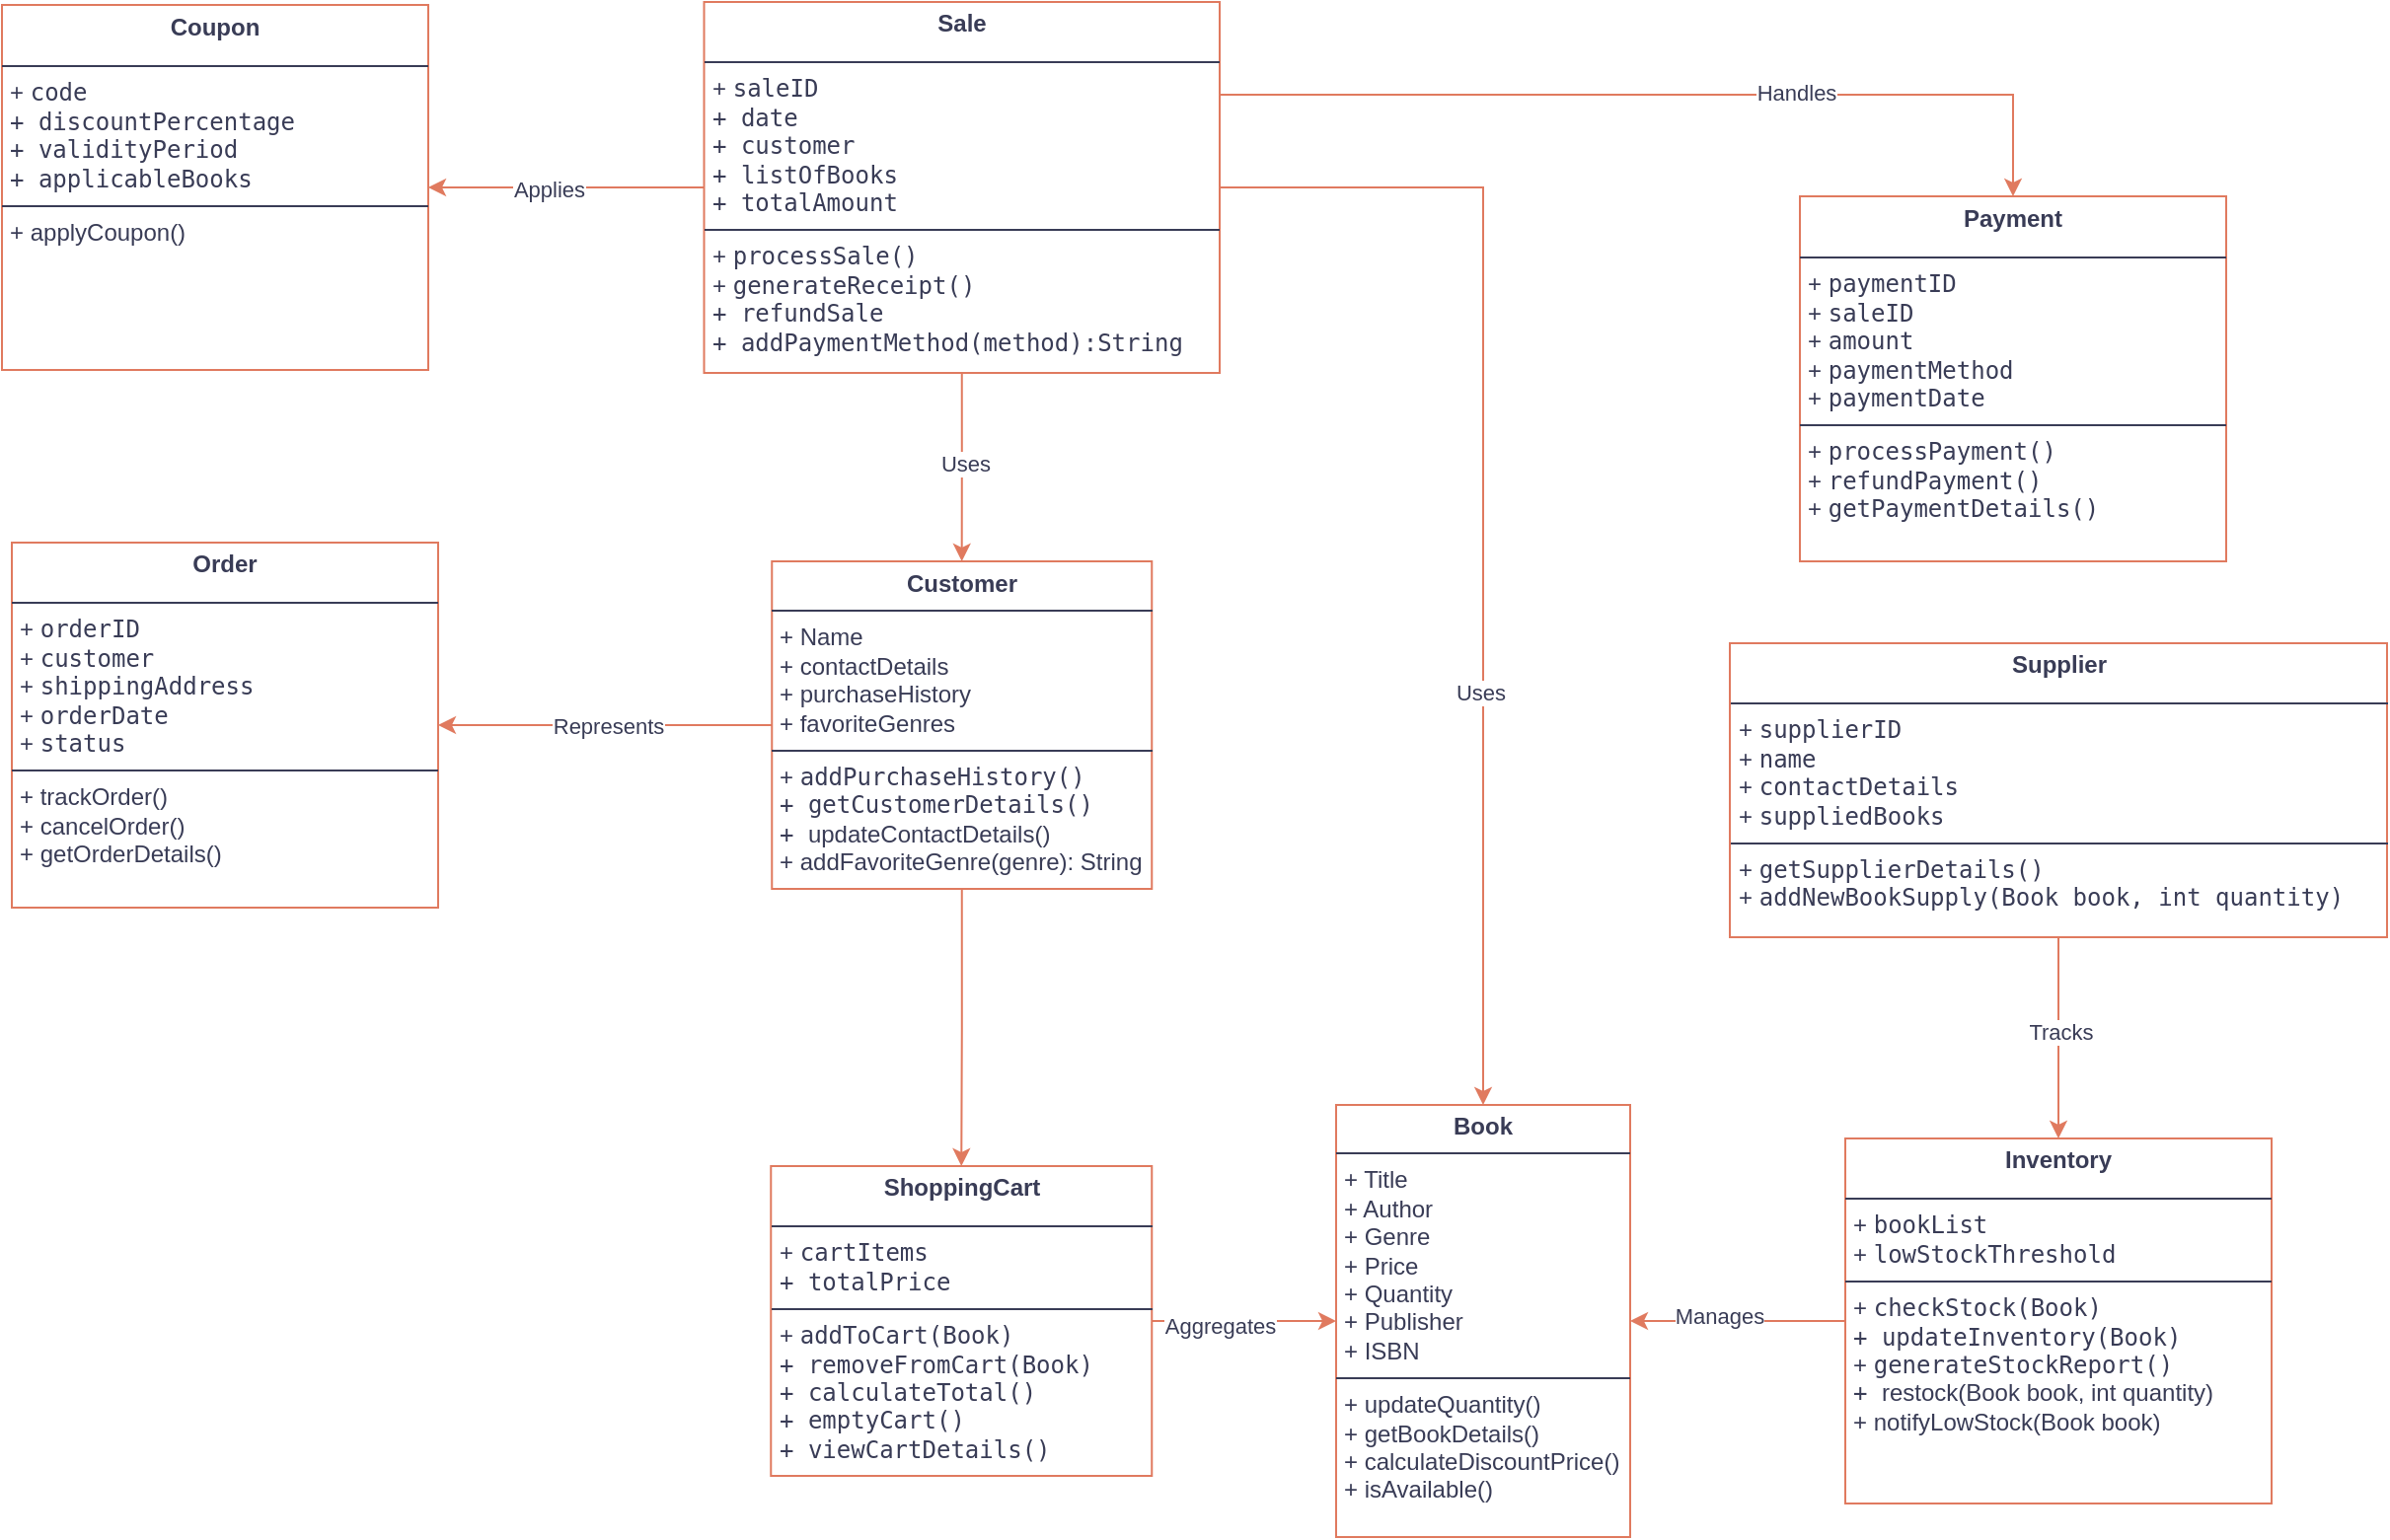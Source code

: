 <mxfile version="24.8.2">
  <diagram name="Page-1" id="L_e1-wKOcL9YrlfcKOpG">
    <mxGraphModel dx="892" dy="965" grid="0" gridSize="10" guides="1" tooltips="1" connect="1" arrows="1" fold="1" page="0" pageScale="1" pageWidth="850" pageHeight="1100" background="none" math="0" shadow="0">
      <root>
        <mxCell id="0" />
        <mxCell id="1" parent="0" />
        <mxCell id="nUKZYNAvWzwiA_oucJG--6" value="&lt;p style=&quot;margin:0px;margin-top:4px;text-align:center;&quot;&gt;&lt;b&gt;Book&lt;/b&gt;&lt;/p&gt;&lt;hr size=&quot;1&quot; style=&quot;border-style:solid;&quot;&gt;&lt;p style=&quot;margin:0px;margin-left:4px;&quot;&gt;+ Title&lt;br&gt;+ Author&lt;/p&gt;&lt;p style=&quot;margin:0px;margin-left:4px;&quot;&gt;+ Genre&lt;/p&gt;&lt;p style=&quot;margin:0px;margin-left:4px;&quot;&gt;+ Price&lt;/p&gt;&lt;p style=&quot;margin:0px;margin-left:4px;&quot;&gt;+ Quantity&lt;/p&gt;&lt;p style=&quot;margin:0px;margin-left:4px;&quot;&gt;+ Publisher&lt;/p&gt;&lt;p style=&quot;margin:0px;margin-left:4px;&quot;&gt;+ ISBN&lt;/p&gt;&lt;hr size=&quot;1&quot; style=&quot;border-style:solid;&quot;&gt;&lt;p style=&quot;margin:0px;margin-left:4px;&quot;&gt;+ updateQuantity()&lt;br&gt;+ getBookDetails()&lt;/p&gt;&lt;p style=&quot;margin:0px;margin-left:4px;&quot;&gt;+&amp;nbsp;&lt;span style=&quot;background-color: initial;&quot;&gt;calculateDiscountPrice()&lt;/span&gt;&lt;/p&gt;&lt;p style=&quot;margin:0px;margin-left:4px;&quot;&gt;&lt;span style=&quot;background-color: initial;&quot;&gt;+&amp;nbsp;&lt;/span&gt;&lt;span style=&quot;background-color: initial;&quot;&gt;isAvailable()&lt;/span&gt;&lt;/p&gt;" style="verticalAlign=top;align=left;overflow=fill;html=1;whiteSpace=wrap;fillColor=none;fontColor=#393C56;strokeColor=#E07A5F;labelBackgroundColor=none;fontFamily=Helvetica;rounded=0;" vertex="1" parent="1">
          <mxGeometry x="816" y="381" width="149" height="219" as="geometry" />
        </mxCell>
        <mxCell id="nUKZYNAvWzwiA_oucJG--23" style="edgeStyle=orthogonalEdgeStyle;rounded=0;orthogonalLoop=1;jettySize=auto;html=1;exitX=0.5;exitY=1;exitDx=0;exitDy=0;entryX=0.5;entryY=0;entryDx=0;entryDy=0;strokeColor=#E07A5F;fontColor=default;fontFamily=Helvetica;labelBackgroundColor=none;" edge="1" parent="1" source="nUKZYNAvWzwiA_oucJG--8" target="nUKZYNAvWzwiA_oucJG--10">
          <mxGeometry relative="1" as="geometry" />
        </mxCell>
        <mxCell id="nUKZYNAvWzwiA_oucJG--31" value="" style="edgeLabel;html=1;align=center;verticalAlign=middle;resizable=0;points=[];strokeColor=#E07A5F;fontColor=#393C56;fillColor=#F2CC8F;fontFamily=Helvetica;rounded=0;labelBackgroundColor=none;" vertex="1" connectable="0" parent="nUKZYNAvWzwiA_oucJG--23">
          <mxGeometry x="-0.066" y="-1" relative="1" as="geometry">
            <mxPoint as="offset" />
          </mxGeometry>
        </mxCell>
        <mxCell id="nUKZYNAvWzwiA_oucJG--48" value="" style="edgeStyle=orthogonalEdgeStyle;rounded=0;orthogonalLoop=1;jettySize=auto;html=1;exitX=0;exitY=0.5;exitDx=0;exitDy=0;entryX=1;entryY=0.5;entryDx=0;entryDy=0;strokeColor=#E07A5F;fontColor=default;fillColor=#F2CC8F;labelBackgroundColor=none;" edge="1" parent="1" source="nUKZYNAvWzwiA_oucJG--8" target="nUKZYNAvWzwiA_oucJG--46">
          <mxGeometry relative="1" as="geometry" />
        </mxCell>
        <mxCell id="nUKZYNAvWzwiA_oucJG--64" value="Represents" style="edgeLabel;html=1;align=center;verticalAlign=middle;resizable=0;points=[];strokeColor=#E07A5F;fontColor=#393C56;fillColor=#F2CC8F;" vertex="1" connectable="0" parent="nUKZYNAvWzwiA_oucJG--48">
          <mxGeometry x="-0.014" relative="1" as="geometry">
            <mxPoint as="offset" />
          </mxGeometry>
        </mxCell>
        <mxCell id="nUKZYNAvWzwiA_oucJG--8" value="&lt;p style=&quot;margin:0px;margin-top:4px;text-align:center;&quot;&gt;&lt;b&gt;Customer&lt;/b&gt;&lt;/p&gt;&lt;hr size=&quot;1&quot; style=&quot;border-style:solid;&quot;&gt;&lt;p style=&quot;margin:0px;margin-left:4px;&quot;&gt;+ Name&lt;br&gt;+ contactDetails&lt;/p&gt;&lt;p style=&quot;margin:0px;margin-left:4px;&quot;&gt;+ purchaseHistory&lt;/p&gt;&lt;p style=&quot;margin:0px;margin-left:4px;&quot;&gt;+ favoriteGenres&lt;/p&gt;&lt;hr size=&quot;1&quot; style=&quot;border-style:solid;&quot;&gt;&lt;p style=&quot;margin:0px;margin-left:4px;&quot;&gt;+&amp;nbsp;&lt;code style=&quot;background-color: initial;&quot;&gt;addPurchaseHistory()&lt;/code&gt;&lt;/p&gt;&lt;p style=&quot;margin:0px;margin-left:4px;&quot;&gt;&lt;code style=&quot;background-color: initial;&quot;&gt;&lt;font&gt;+&amp;nbsp;&lt;/font&gt;getCustomerDetails()&lt;/code&gt;&lt;br&gt;&lt;/p&gt;&lt;p style=&quot;margin:0px;margin-left:4px;&quot;&gt;&lt;code style=&quot;background-color: initial;&quot;&gt;+&amp;nbsp;&lt;/code&gt;&lt;span style=&quot;background-color: initial;&quot;&gt;updateContactDetails()&lt;/span&gt;&lt;/p&gt;&lt;p style=&quot;margin:0px;margin-left:4px;&quot;&gt;&lt;span style=&quot;background-color: initial;&quot;&gt;+&amp;nbsp;&lt;/span&gt;&lt;span style=&quot;background-color: initial;&quot;&gt;addFavoriteGenre(genre): String&lt;/span&gt;&lt;/p&gt;" style="verticalAlign=top;align=left;overflow=fill;html=1;whiteSpace=wrap;fillColor=none;fontColor=#393C56;strokeColor=#E07A5F;labelBackgroundColor=none;fontFamily=Helvetica;rounded=0;" vertex="1" parent="1">
          <mxGeometry x="530.13" y="105.5" width="192.5" height="166" as="geometry" />
        </mxCell>
        <mxCell id="nUKZYNAvWzwiA_oucJG--24" style="edgeStyle=orthogonalEdgeStyle;rounded=0;orthogonalLoop=1;jettySize=auto;html=1;exitX=1;exitY=0.5;exitDx=0;exitDy=0;strokeColor=#E07A5F;fontColor=default;fontFamily=Helvetica;labelBackgroundColor=none;entryX=0;entryY=0.5;entryDx=0;entryDy=0;" edge="1" parent="1" source="nUKZYNAvWzwiA_oucJG--10" target="nUKZYNAvWzwiA_oucJG--6">
          <mxGeometry relative="1" as="geometry">
            <mxPoint x="868" y="496" as="targetPoint" />
          </mxGeometry>
        </mxCell>
        <mxCell id="nUKZYNAvWzwiA_oucJG--32" value="" style="edgeLabel;html=1;align=center;verticalAlign=middle;resizable=0;points=[];strokeColor=#E07A5F;fontColor=#393C56;fillColor=#F2CC8F;fontFamily=Helvetica;rounded=0;labelBackgroundColor=none;" vertex="1" connectable="0" parent="nUKZYNAvWzwiA_oucJG--24">
          <mxGeometry x="-0.289" y="1" relative="1" as="geometry">
            <mxPoint as="offset" />
          </mxGeometry>
        </mxCell>
        <mxCell id="nUKZYNAvWzwiA_oucJG--39" value="" style="edgeLabel;html=1;align=center;verticalAlign=middle;resizable=0;points=[];strokeColor=#E07A5F;fontColor=#393C56;fillColor=#F2CC8F;labelBackgroundColor=none;" vertex="1" connectable="0" parent="nUKZYNAvWzwiA_oucJG--24">
          <mxGeometry x="0.019" y="1" relative="1" as="geometry">
            <mxPoint as="offset" />
          </mxGeometry>
        </mxCell>
        <mxCell id="nUKZYNAvWzwiA_oucJG--67" value="Aggregates" style="edgeLabel;html=1;align=center;verticalAlign=middle;resizable=0;points=[];strokeColor=#E07A5F;fontColor=#393C56;fillColor=#F2CC8F;" vertex="1" connectable="0" parent="nUKZYNAvWzwiA_oucJG--24">
          <mxGeometry x="-0.261" y="-2" relative="1" as="geometry">
            <mxPoint as="offset" />
          </mxGeometry>
        </mxCell>
        <mxCell id="nUKZYNAvWzwiA_oucJG--10" value="&lt;p style=&quot;margin:0px;margin-top:4px;text-align:center;&quot;&gt;&lt;strong style=&quot;background-color: initial; text-align: left;&quot;&gt;ShoppingCart&lt;/strong&gt;&lt;/p&gt;&lt;ul&gt;&lt;/ul&gt;&lt;hr size=&quot;1&quot; style=&quot;border-style:solid;&quot;&gt;&lt;p style=&quot;margin:0px;margin-left:4px;&quot;&gt;+&amp;nbsp;&lt;code&gt;cartItems&lt;font&gt;&amp;nbsp;&lt;/font&gt;&lt;/code&gt;&lt;/p&gt;&lt;p style=&quot;margin:0px;margin-left:4px;&quot;&gt;&lt;code&gt;&lt;font&gt;+&amp;nbsp;&lt;/font&gt;&lt;/code&gt;&lt;code&gt;totalPrice&lt;/code&gt;&lt;br&gt;&lt;/p&gt;&lt;hr size=&quot;1&quot; style=&quot;border-style:solid;&quot;&gt;&lt;p style=&quot;margin:0px;margin-left:4px;&quot;&gt;+&amp;nbsp;&lt;code style=&quot;background-color: initial;&quot;&gt;addToCart(Book)&lt;/code&gt;&lt;/p&gt;&lt;p style=&quot;margin:0px;margin-left:4px;&quot;&gt;&lt;code style=&quot;background-color: initial;&quot;&gt;&lt;font&gt;+&amp;nbsp;&lt;/font&gt;removeFromCart(Book)&lt;/code&gt;&lt;/p&gt;&lt;p style=&quot;margin:0px;margin-left:4px;&quot;&gt;&lt;code style=&quot;background-color: initial;&quot;&gt;+ calculateTotal()&lt;/code&gt;&lt;/p&gt;&lt;p style=&quot;margin:0px;margin-left:4px;&quot;&gt;&lt;code style=&quot;background-color: initial;&quot;&gt;+ emptyCart()&lt;/code&gt;&lt;/p&gt;&lt;p style=&quot;margin:0px;margin-left:4px;&quot;&gt;&lt;font face=&quot;monospace&quot;&gt;+ viewCartDetails()&lt;/font&gt;&lt;/p&gt;" style="verticalAlign=top;align=left;overflow=fill;html=1;whiteSpace=wrap;fillColor=none;fontColor=#393C56;strokeColor=#E07A5F;labelBackgroundColor=none;fontFamily=Helvetica;rounded=0;" vertex="1" parent="1">
          <mxGeometry x="529.63" y="412" width="193" height="157" as="geometry" />
        </mxCell>
        <mxCell id="nUKZYNAvWzwiA_oucJG--35" style="edgeStyle=orthogonalEdgeStyle;rounded=0;orthogonalLoop=1;jettySize=auto;html=1;exitX=1;exitY=0.5;exitDx=0;exitDy=0;strokeColor=#E07A5F;fontColor=default;fillColor=#F2CC8F;labelBackgroundColor=none;" edge="1" parent="1" source="nUKZYNAvWzwiA_oucJG--12" target="nUKZYNAvWzwiA_oucJG--6">
          <mxGeometry relative="1" as="geometry" />
        </mxCell>
        <mxCell id="nUKZYNAvWzwiA_oucJG--36" value="" style="edgeLabel;html=1;align=center;verticalAlign=middle;resizable=0;points=[];strokeColor=#E07A5F;fontColor=#393C56;fillColor=#F2CC8F;labelBackgroundColor=none;" vertex="1" connectable="0" parent="nUKZYNAvWzwiA_oucJG--35">
          <mxGeometry x="0.315" y="3" relative="1" as="geometry">
            <mxPoint as="offset" />
          </mxGeometry>
        </mxCell>
        <mxCell id="nUKZYNAvWzwiA_oucJG--61" value="Uses" style="edgeLabel;html=1;align=center;verticalAlign=middle;resizable=0;points=[];strokeColor=#E07A5F;fontColor=#393C56;fillColor=#F2CC8F;" vertex="1" connectable="0" parent="nUKZYNAvWzwiA_oucJG--35">
          <mxGeometry x="0.301" y="-2" relative="1" as="geometry">
            <mxPoint as="offset" />
          </mxGeometry>
        </mxCell>
        <mxCell id="nUKZYNAvWzwiA_oucJG--42" style="edgeStyle=orthogonalEdgeStyle;rounded=0;orthogonalLoop=1;jettySize=auto;html=1;entryX=1;entryY=0.5;entryDx=0;entryDy=0;strokeColor=#E07A5F;fontColor=default;fillColor=#F2CC8F;labelBackgroundColor=none;" edge="1" parent="1" source="nUKZYNAvWzwiA_oucJG--12" target="nUKZYNAvWzwiA_oucJG--15">
          <mxGeometry relative="1" as="geometry" />
        </mxCell>
        <mxCell id="nUKZYNAvWzwiA_oucJG--63" value="Applies" style="edgeLabel;html=1;align=center;verticalAlign=middle;resizable=0;points=[];strokeColor=#E07A5F;fontColor=#393C56;fillColor=#F2CC8F;" vertex="1" connectable="0" parent="nUKZYNAvWzwiA_oucJG--42">
          <mxGeometry x="0.131" y="1" relative="1" as="geometry">
            <mxPoint as="offset" />
          </mxGeometry>
        </mxCell>
        <mxCell id="nUKZYNAvWzwiA_oucJG--49" style="edgeStyle=orthogonalEdgeStyle;rounded=0;orthogonalLoop=1;jettySize=auto;html=1;exitX=0.5;exitY=1;exitDx=0;exitDy=0;strokeColor=#E07A5F;fontColor=default;fillColor=#F2CC8F;labelBackgroundColor=none;" edge="1" parent="1" source="nUKZYNAvWzwiA_oucJG--12" target="nUKZYNAvWzwiA_oucJG--8">
          <mxGeometry relative="1" as="geometry" />
        </mxCell>
        <mxCell id="nUKZYNAvWzwiA_oucJG--62" value="Uses" style="edgeLabel;html=1;align=center;verticalAlign=middle;resizable=0;points=[];strokeColor=#E07A5F;fontColor=#393C56;fillColor=#F2CC8F;" vertex="1" connectable="0" parent="nUKZYNAvWzwiA_oucJG--49">
          <mxGeometry x="-0.049" y="1" relative="1" as="geometry">
            <mxPoint as="offset" />
          </mxGeometry>
        </mxCell>
        <mxCell id="nUKZYNAvWzwiA_oucJG--59" style="edgeStyle=orthogonalEdgeStyle;rounded=0;orthogonalLoop=1;jettySize=auto;html=1;exitX=1;exitY=0.25;exitDx=0;exitDy=0;entryX=0.5;entryY=0;entryDx=0;entryDy=0;strokeColor=#E07A5F;fontColor=#393C56;fillColor=#F2CC8F;" edge="1" parent="1" source="nUKZYNAvWzwiA_oucJG--12" target="nUKZYNAvWzwiA_oucJG--52">
          <mxGeometry relative="1" as="geometry" />
        </mxCell>
        <mxCell id="nUKZYNAvWzwiA_oucJG--60" value="Handles" style="edgeLabel;html=1;align=center;verticalAlign=middle;resizable=0;points=[];strokeColor=#E07A5F;fontColor=#393C56;fillColor=#F2CC8F;" vertex="1" connectable="0" parent="nUKZYNAvWzwiA_oucJG--59">
          <mxGeometry x="0.288" y="1" relative="1" as="geometry">
            <mxPoint as="offset" />
          </mxGeometry>
        </mxCell>
        <mxCell id="nUKZYNAvWzwiA_oucJG--12" value="&lt;p style=&quot;margin:0px;margin-top:4px;text-align:center;&quot;&gt;&lt;strong style=&quot;background-color: initial; text-align: left;&quot;&gt;Sale&lt;/strong&gt;&lt;/p&gt;&lt;ul&gt;&lt;/ul&gt;&lt;hr size=&quot;1&quot; style=&quot;border-style:solid;&quot;&gt;&lt;p style=&quot;margin:0px;margin-left:4px;&quot;&gt;+&amp;nbsp;&lt;code&gt;&lt;code&gt;saleID&lt;font&gt;&amp;nbsp;&lt;/font&gt;&lt;/code&gt;&lt;/code&gt;&lt;/p&gt;&lt;p style=&quot;margin:0px;margin-left:4px;&quot;&gt;&lt;code&gt;&lt;code&gt;+ date&lt;/code&gt;&lt;/code&gt;&lt;/p&gt;&lt;p style=&quot;margin:0px;margin-left:4px;&quot;&gt;&lt;code&gt;&lt;code&gt;&lt;font&gt;+&amp;nbsp;&lt;/font&gt;customer&lt;font&gt;&amp;nbsp;&lt;/font&gt;&lt;/code&gt;&lt;/code&gt;&lt;/p&gt;&lt;p style=&quot;margin:0px;margin-left:4px;&quot;&gt;&lt;code&gt;&lt;code&gt;+ listOfBooks&lt;/code&gt;&lt;/code&gt;&lt;/p&gt;&lt;p style=&quot;margin:0px;margin-left:4px;&quot;&gt;&lt;code&gt;&lt;code&gt;&lt;font&gt;+&amp;nbsp;&lt;/font&gt;totalAmount&lt;/code&gt;&lt;font&gt;&amp;nbsp;&lt;/font&gt;&lt;/code&gt;&lt;/p&gt;&lt;hr size=&quot;1&quot; style=&quot;border-style:solid;&quot;&gt;&lt;p style=&quot;margin:0px;margin-left:4px;&quot;&gt;+&amp;nbsp;&lt;code style=&quot;background-color: initial;&quot;&gt;processSale()&lt;/code&gt;&lt;/p&gt;&lt;p style=&quot;margin:0px;margin-left:4px;&quot;&gt;&lt;span style=&quot;background-color: initial;&quot;&gt;+&amp;nbsp;&lt;/span&gt;&lt;code style=&quot;background-color: initial;&quot;&gt;generateReceipt()&lt;/code&gt;&lt;/p&gt;&lt;p style=&quot;margin:0px;margin-left:4px;&quot;&gt;&lt;font face=&quot;monospace&quot;&gt;+ refundSale&lt;/font&gt;&lt;/p&gt;&lt;p style=&quot;margin:0px;margin-left:4px;&quot;&gt;&lt;font face=&quot;monospace&quot;&gt;+ addPaymentMethod(method):String&lt;/font&gt;&lt;/p&gt;" style="verticalAlign=top;align=left;overflow=fill;html=1;whiteSpace=wrap;fillColor=none;fontColor=#393C56;strokeColor=#E07A5F;labelBackgroundColor=none;fontFamily=Helvetica;rounded=0;" vertex="1" parent="1">
          <mxGeometry x="495.75" y="-178" width="261.25" height="188" as="geometry" />
        </mxCell>
        <mxCell id="nUKZYNAvWzwiA_oucJG--15" value="&lt;p style=&quot;margin: 4px 0px 0px; text-align: center;&quot;&gt;&lt;strong style=&quot;background-color: initial; text-align: left;&quot;&gt;Coupon&lt;/strong&gt;&lt;/p&gt;&lt;ul&gt;&lt;/ul&gt;&lt;hr size=&quot;1&quot; style=&quot;border-style:solid;&quot;&gt;&lt;p style=&quot;margin:0px;margin-left:4px;&quot;&gt;+&amp;nbsp;&lt;code&gt;&lt;code&gt;&lt;code&gt;code&lt;/code&gt;&lt;/code&gt;&lt;/code&gt;&lt;/p&gt;&lt;p style=&quot;margin:0px;margin-left:4px;&quot;&gt;&lt;code&gt;&lt;code&gt;&lt;span style=&quot;&quot;&gt;+&amp;nbsp;&lt;/span&gt;&lt;code&gt;discountPercentage&lt;/code&gt;&lt;/code&gt;&lt;/code&gt;&lt;/p&gt;&lt;p style=&quot;margin:0px;margin-left:4px;&quot;&gt;&lt;code&gt;&lt;code&gt;&lt;span style=&quot;&quot;&gt;+&amp;nbsp;&lt;/span&gt;&lt;code&gt;validityPeriod&lt;/code&gt;&lt;/code&gt;&lt;/code&gt;&lt;/p&gt;&lt;p style=&quot;margin:0px;margin-left:4px;&quot;&gt;&lt;code&gt;&lt;code&gt;&lt;span style=&quot;&quot;&gt;+&amp;nbsp;&lt;/span&gt;&lt;code&gt;applicableBooks&lt;/code&gt;&lt;font&gt;&amp;nbsp;&lt;/font&gt;&lt;/code&gt;&lt;/code&gt;&lt;/p&gt;&lt;hr size=&quot;1&quot; style=&quot;border-style:solid;&quot;&gt;&lt;p style=&quot;margin:0px;margin-left:4px;&quot;&gt;+ applyCoupon()&lt;/p&gt;" style="verticalAlign=top;align=left;overflow=fill;html=1;whiteSpace=wrap;fillColor=none;fontColor=#393C56;strokeColor=#E07A5F;labelBackgroundColor=none;fontFamily=Helvetica;rounded=0;" vertex="1" parent="1">
          <mxGeometry x="140" y="-176.5" width="216" height="185" as="geometry" />
        </mxCell>
        <mxCell id="nUKZYNAvWzwiA_oucJG--26" style="edgeStyle=orthogonalEdgeStyle;rounded=0;orthogonalLoop=1;jettySize=auto;html=1;exitX=0;exitY=0.5;exitDx=0;exitDy=0;entryX=1;entryY=0.5;entryDx=0;entryDy=0;strokeColor=#E07A5F;fontColor=default;fontFamily=Helvetica;labelBackgroundColor=none;" edge="1" parent="1" source="nUKZYNAvWzwiA_oucJG--17" target="nUKZYNAvWzwiA_oucJG--6">
          <mxGeometry relative="1" as="geometry" />
        </mxCell>
        <mxCell id="nUKZYNAvWzwiA_oucJG--33" value="" style="edgeLabel;html=1;align=center;verticalAlign=middle;resizable=0;points=[];strokeColor=#E07A5F;fontColor=#393C56;fillColor=#F2CC8F;fontFamily=Helvetica;rounded=0;labelBackgroundColor=none;" vertex="1" connectable="0" parent="nUKZYNAvWzwiA_oucJG--26">
          <mxGeometry x="-0.659" relative="1" as="geometry">
            <mxPoint as="offset" />
          </mxGeometry>
        </mxCell>
        <mxCell id="nUKZYNAvWzwiA_oucJG--66" value="Manages" style="edgeLabel;html=1;align=center;verticalAlign=middle;resizable=0;points=[];strokeColor=#E07A5F;fontColor=#393C56;fillColor=#F2CC8F;" vertex="1" connectable="0" parent="nUKZYNAvWzwiA_oucJG--26">
          <mxGeometry x="0.187" y="-3" relative="1" as="geometry">
            <mxPoint as="offset" />
          </mxGeometry>
        </mxCell>
        <mxCell id="nUKZYNAvWzwiA_oucJG--17" value="&lt;p style=&quot;margin: 4px 0px 0px; text-align: center;&quot;&gt;&lt;strong style=&quot;background-color: initial; text-align: left;&quot;&gt;Inventory&lt;/strong&gt;&lt;/p&gt;&lt;ul&gt;&lt;/ul&gt;&lt;hr size=&quot;1&quot; style=&quot;border-style:solid;&quot;&gt;&lt;p style=&quot;margin:0px;margin-left:4px;&quot;&gt;+&lt;span style=&quot;background-color: initial;&quot;&gt;&amp;nbsp;&lt;/span&gt;&lt;code style=&quot;background-color: initial;&quot;&gt;bookList&lt;/code&gt;&lt;/p&gt;&lt;p style=&quot;margin:0px;margin-left:4px;&quot;&gt;&lt;span style=&quot;background-color: initial;&quot;&gt;+&amp;nbsp;&lt;/span&gt;&lt;code style=&quot;background-color: initial;&quot;&gt;lowStockThreshold&lt;/code&gt;&lt;span style=&quot;background-color: initial;&quot;&gt;&amp;nbsp;&lt;/span&gt;&lt;/p&gt;&lt;hr size=&quot;1&quot; style=&quot;border-style:solid;&quot;&gt;&lt;p style=&quot;margin:0px;margin-left:4px;&quot;&gt;+&amp;nbsp;&lt;code style=&quot;background-color: initial;&quot;&gt;checkStock(Book)&lt;/code&gt;&lt;/p&gt;&lt;p style=&quot;margin:0px;margin-left:4px;&quot;&gt;&lt;code style=&quot;background-color: initial;&quot;&gt;&lt;font&gt;+&amp;nbsp;&lt;/font&gt;updateInventory(Book)&lt;/code&gt;&lt;/p&gt;&lt;p style=&quot;margin:0px;margin-left:4px;&quot;&gt;&lt;span style=&quot;background-color: initial;&quot;&gt;+&amp;nbsp;&lt;/span&gt;&lt;code style=&quot;background-color: initial;&quot;&gt;generateStockReport()&lt;/code&gt;&lt;/p&gt;&lt;p style=&quot;margin:0px;margin-left:4px;&quot;&gt;&lt;code style=&quot;background-color: initial;&quot;&gt;+&amp;nbsp;&lt;/code&gt;&lt;span style=&quot;background-color: initial;&quot;&gt;restock(Book book, int quantity)&lt;/span&gt;&lt;/p&gt;&lt;p style=&quot;margin:0px;margin-left:4px;&quot;&gt;&lt;span style=&quot;background-color: initial;&quot;&gt;+&amp;nbsp;&lt;/span&gt;&lt;span style=&quot;background-color: initial;&quot;&gt;notifyLowStock(Book book)&lt;/span&gt;&lt;/p&gt;" style="verticalAlign=top;align=left;overflow=fill;html=1;whiteSpace=wrap;fillColor=none;fontColor=#393C56;strokeColor=#E07A5F;labelBackgroundColor=none;fontFamily=Helvetica;rounded=0;" vertex="1" parent="1">
          <mxGeometry x="1074" y="398" width="216" height="185" as="geometry" />
        </mxCell>
        <mxCell id="nUKZYNAvWzwiA_oucJG--46" value="&lt;p style=&quot;margin: 4px 0px 0px; text-align: center;&quot;&gt;&lt;strong style=&quot;background-color: initial; text-align: left;&quot;&gt;Order&lt;/strong&gt;&lt;/p&gt;&lt;ul&gt;&lt;/ul&gt;&lt;hr size=&quot;1&quot; style=&quot;border-style:solid;&quot;&gt;&lt;p style=&quot;margin:0px;margin-left:4px;&quot;&gt;+&amp;nbsp;&lt;code style=&quot;background-color: initial;&quot;&gt;orderID&lt;/code&gt;&lt;/p&gt;&lt;p style=&quot;margin:0px;margin-left:4px;&quot;&gt;&lt;code style=&quot;background-color: initial;&quot;&gt;&lt;font face=&quot;Helvetica&quot;&gt;+&amp;nbsp;&lt;/font&gt;customer&lt;/code&gt;&lt;/p&gt;&lt;p style=&quot;margin:0px;margin-left:4px;&quot;&gt;&lt;code style=&quot;background-color: initial;&quot;&gt;&lt;font face=&quot;Helvetica&quot;&gt;+&amp;nbsp;&lt;/font&gt;shippingAddress&lt;/code&gt;&lt;/p&gt;&lt;p style=&quot;margin:0px;margin-left:4px;&quot;&gt;&lt;span style=&quot;background-color: initial;&quot;&gt;+&amp;nbsp;&lt;/span&gt;&lt;code style=&quot;background-color: initial;&quot;&gt;orderDate&lt;/code&gt;&lt;/p&gt;&lt;p style=&quot;margin:0px;margin-left:4px;&quot;&gt;&lt;span style=&quot;background-color: initial;&quot;&gt;+&amp;nbsp;&lt;/span&gt;&lt;code style=&quot;background-color: initial;&quot;&gt;status&lt;/code&gt;&lt;/p&gt;&lt;hr size=&quot;1&quot; style=&quot;border-style:solid;&quot;&gt;&lt;p style=&quot;margin:0px;margin-left:4px;&quot;&gt;+ trackOrder()&lt;/p&gt;&lt;p style=&quot;margin:0px;margin-left:4px;&quot;&gt;+ cancelOrder()&lt;/p&gt;&lt;p style=&quot;margin:0px;margin-left:4px;&quot;&gt;+ getOrderDetails()&lt;/p&gt;" style="verticalAlign=top;align=left;overflow=fill;html=1;whiteSpace=wrap;fillColor=none;fontColor=#393C56;strokeColor=#E07A5F;labelBackgroundColor=none;fontFamily=Helvetica;rounded=0;" vertex="1" parent="1">
          <mxGeometry x="145" y="96" width="216" height="185" as="geometry" />
        </mxCell>
        <mxCell id="nUKZYNAvWzwiA_oucJG--52" value="&lt;p style=&quot;margin: 4px 0px 0px; text-align: center;&quot;&gt;&lt;strong style=&quot;background-color: initial; text-align: left;&quot;&gt;Payment&lt;/strong&gt;&lt;/p&gt;&lt;ul&gt;&lt;/ul&gt;&lt;hr size=&quot;1&quot; style=&quot;border-style:solid;&quot;&gt;&lt;p style=&quot;margin:0px;margin-left:4px;&quot;&gt;+ &lt;font face=&quot;monospace&quot;&gt;paymentID&lt;/font&gt;&lt;/p&gt;&lt;p style=&quot;margin:0px;margin-left:4px;&quot;&gt;&lt;code style=&quot;background-color: initial;&quot;&gt;&lt;font face=&quot;Helvetica&quot;&gt;+&amp;nbsp;&lt;/font&gt;&lt;code style=&quot;background-color: initial;&quot;&gt;saleID&lt;/code&gt;&lt;/code&gt;&lt;/p&gt;&lt;p style=&quot;margin:0px;margin-left:4px;&quot;&gt;&lt;code style=&quot;background-color: initial;&quot;&gt;&lt;span style=&quot;background-color: initial; font-family: Helvetica;&quot;&gt;+&amp;nbsp;&lt;/span&gt;&lt;code style=&quot;background-color: initial;&quot;&gt;amount&lt;/code&gt;&lt;/code&gt;&lt;/p&gt;&lt;p style=&quot;margin:0px;margin-left:4px;&quot;&gt;&lt;code style=&quot;background-color: initial;&quot;&gt;&lt;span style=&quot;background-color: initial; font-family: Helvetica;&quot;&gt;+&amp;nbsp;&lt;/span&gt;&lt;code style=&quot;background-color: initial;&quot;&gt;paymentMethod&lt;br&gt;&lt;/code&gt;&lt;span style=&quot;background-color: initial; font-family: Helvetica;&quot;&gt;+&amp;nbsp;&lt;/span&gt;&lt;code style=&quot;background-color: initial;&quot;&gt;paymentDate&lt;/code&gt;&lt;br&gt;&lt;/code&gt;&lt;/p&gt;&lt;hr size=&quot;1&quot; style=&quot;border-style:solid;&quot;&gt;&lt;p style=&quot;margin:0px;margin-left:4px;&quot;&gt;+&amp;nbsp;&lt;code style=&quot;background-color: initial;&quot;&gt;processPayment()&lt;/code&gt;&lt;/p&gt;&lt;p style=&quot;margin:0px;margin-left:4px;&quot;&gt;&lt;span style=&quot;background-color: initial;&quot;&gt;+&amp;nbsp;&lt;/span&gt;&lt;code style=&quot;background-color: initial;&quot;&gt;refundPayment()&lt;/code&gt;&lt;/p&gt;&lt;p style=&quot;margin:0px;margin-left:4px;&quot;&gt;&lt;span style=&quot;background-color: initial;&quot;&gt;+&amp;nbsp;&lt;/span&gt;&lt;code style=&quot;background-color: initial;&quot;&gt;getPaymentDetails()&lt;/code&gt;&lt;/p&gt;" style="verticalAlign=top;align=left;overflow=fill;html=1;whiteSpace=wrap;fillColor=none;fontColor=#393C56;strokeColor=#E07A5F;labelBackgroundColor=none;fontFamily=Helvetica;rounded=0;" vertex="1" parent="1">
          <mxGeometry x="1051" y="-79.5" width="216" height="185" as="geometry" />
        </mxCell>
        <mxCell id="nUKZYNAvWzwiA_oucJG--57" style="edgeStyle=orthogonalEdgeStyle;rounded=0;orthogonalLoop=1;jettySize=auto;html=1;exitX=0.5;exitY=1;exitDx=0;exitDy=0;strokeColor=#E07A5F;fontColor=default;fillColor=#F2CC8F;labelBackgroundColor=none;" edge="1" parent="1" source="nUKZYNAvWzwiA_oucJG--55" target="nUKZYNAvWzwiA_oucJG--17">
          <mxGeometry relative="1" as="geometry" />
        </mxCell>
        <mxCell id="nUKZYNAvWzwiA_oucJG--65" value="Tracks" style="edgeLabel;html=1;align=center;verticalAlign=middle;resizable=0;points=[];strokeColor=#E07A5F;fontColor=#393C56;fillColor=#F2CC8F;" vertex="1" connectable="0" parent="nUKZYNAvWzwiA_oucJG--57">
          <mxGeometry x="-0.073" y="1" relative="1" as="geometry">
            <mxPoint as="offset" />
          </mxGeometry>
        </mxCell>
        <mxCell id="nUKZYNAvWzwiA_oucJG--55" value="&lt;p style=&quot;margin: 4px 0px 0px; text-align: center;&quot;&gt;&lt;strong style=&quot;background-color: initial; text-align: left;&quot;&gt;Supplier&lt;/strong&gt;&lt;/p&gt;&lt;ul&gt;&lt;/ul&gt;&lt;hr size=&quot;1&quot; style=&quot;border-style:solid;&quot;&gt;&lt;p style=&quot;margin:0px;margin-left:4px;&quot;&gt;+&lt;span style=&quot;background-color: initial;&quot;&gt;&amp;nbsp;&lt;/span&gt;&lt;code style=&quot;background-color: initial;&quot;&gt;supplierID&lt;/code&gt;&lt;/p&gt;&lt;p style=&quot;margin:0px;margin-left:4px;&quot;&gt;&lt;span style=&quot;background-color: initial;&quot;&gt;+&amp;nbsp;&lt;/span&gt;&lt;code style=&quot;background-color: initial;&quot;&gt;name&lt;/code&gt;&lt;/p&gt;&lt;p style=&quot;margin:0px;margin-left:4px;&quot;&gt;&lt;span style=&quot;background-color: initial;&quot;&gt;+&amp;nbsp;&lt;/span&gt;&lt;code style=&quot;background-color: initial;&quot;&gt;contactDetails&lt;/code&gt;&lt;/p&gt;&lt;p style=&quot;margin:0px;margin-left:4px;&quot;&gt;&lt;span style=&quot;background-color: initial;&quot;&gt;+&amp;nbsp;&lt;/span&gt;&lt;code style=&quot;background-color: initial;&quot;&gt;suppliedBooks&lt;/code&gt;&lt;span style=&quot;background-color: initial;&quot;&gt;&amp;nbsp;&lt;/span&gt;&lt;/p&gt;&lt;hr size=&quot;1&quot; style=&quot;border-style:solid;&quot;&gt;&lt;p style=&quot;margin:0px;margin-left:4px;&quot;&gt;+&amp;nbsp;&lt;code style=&quot;background-color: initial;&quot;&gt;getSupplierDetails()&lt;/code&gt;&lt;/p&gt;&lt;p style=&quot;margin:0px;margin-left:4px;&quot;&gt;&lt;span style=&quot;background-color: initial;&quot;&gt;+&amp;nbsp;&lt;/span&gt;&lt;code style=&quot;background-color: initial;&quot;&gt;addNewBookSupply(Book book, int quantity)&lt;/code&gt;&lt;/p&gt;" style="verticalAlign=top;align=left;overflow=fill;html=1;whiteSpace=wrap;fillColor=none;fontColor=#393C56;strokeColor=#E07A5F;labelBackgroundColor=none;fontFamily=Helvetica;rounded=0;" vertex="1" parent="1">
          <mxGeometry x="1015.5" y="147" width="333" height="149" as="geometry" />
        </mxCell>
      </root>
    </mxGraphModel>
  </diagram>
</mxfile>

